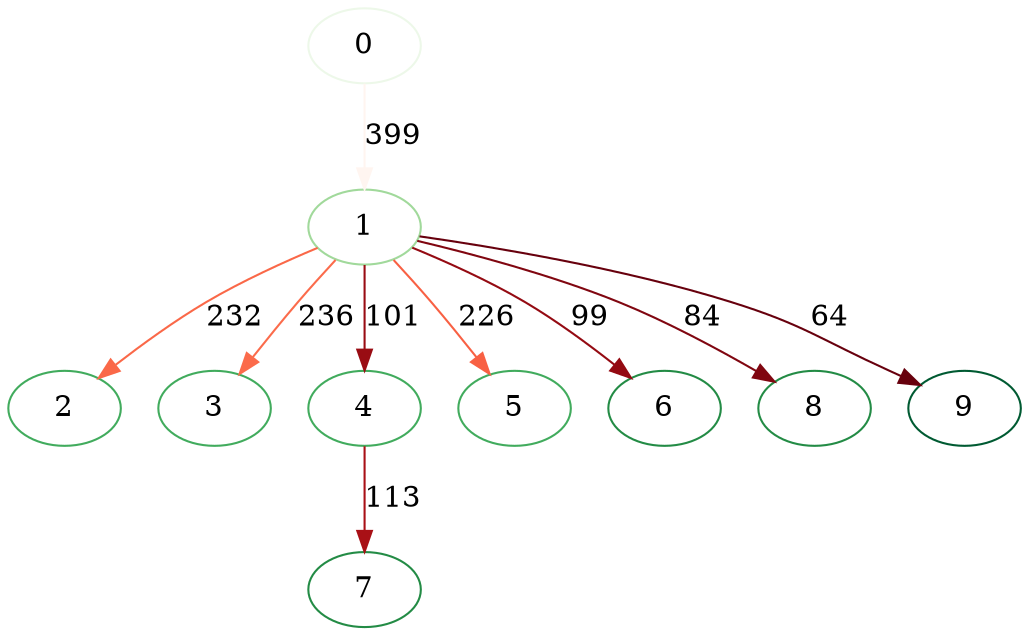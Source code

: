 /* Created by igraph @VERSION@ */
digraph {
  0 [
    name="Th086.07"
    dates=0
    color="#EDF8E9"
    "label.cex"=1
    year=2007
  ];
  1 [
    name="Th106.09"
    dates=731
    color="#A1D99B"
    "label.cex"=1
    year=2009
  ];
  2 [
    name="Th106.11"
    dates=1461
    color="#41AB5D"
    "label.cex"=1
    year=2011
  ];
  3 [
    name="Th117.11"
    dates=1461
    color="#41AB5D"
    "label.cex"=1
    year=2011
  ];
  4 [
    name="Th132.11"
    dates=1461
    color="#41AB5D"
    "label.cex"=1
    year=2011
  ];
  5 [
    name="Th134.11"
    dates=1461
    color="#41AB5D"
    "label.cex"=1
    year=2011
  ];
  6 [
    name="Th162.12"
    dates=1826
    color="#238B45"
    "label.cex"=1
    year=2012
  ];
  7 [
    name="Th196.12"
    dates=1826
    color="#238B45"
    "label.cex"=1
    year=2012
  ];
  8 [
    name="Th230.12"
    dates=1826
    color="#238B45"
    "label.cex"=1
    year=2012
  ];
  9 [
    name="Th074.13"
    dates=2192
    color="#005A32"
    "label.cex"=1
    year=2013
  ];

  0 -> 1 [
    weight=399
    label=399
    color="#FFF5F0"
  ];
  1 -> 2 [
    weight=232
    label=232
    color="#FA6848"
  ];
  1 -> 3 [
    weight=236
    label=236
    color="#FB6B4B"
  ];
  1 -> 4 [
    weight=101
    label=101
    color="#990C13"
  ];
  1 -> 5 [
    weight=226
    label=226
    color="#F86043"
  ];
  1 -> 6 [
    weight=99
    label=99
    color="#940A12"
  ];
  4 -> 7 [
    weight=113
    label=113
    color="#A91016"
  ];
  1 -> 8 [
    weight=84
    label=84
    color="#800610"
  ];
  1 -> 9 [
    weight=64
    label=64
    color="#67000D"
  ];
}

